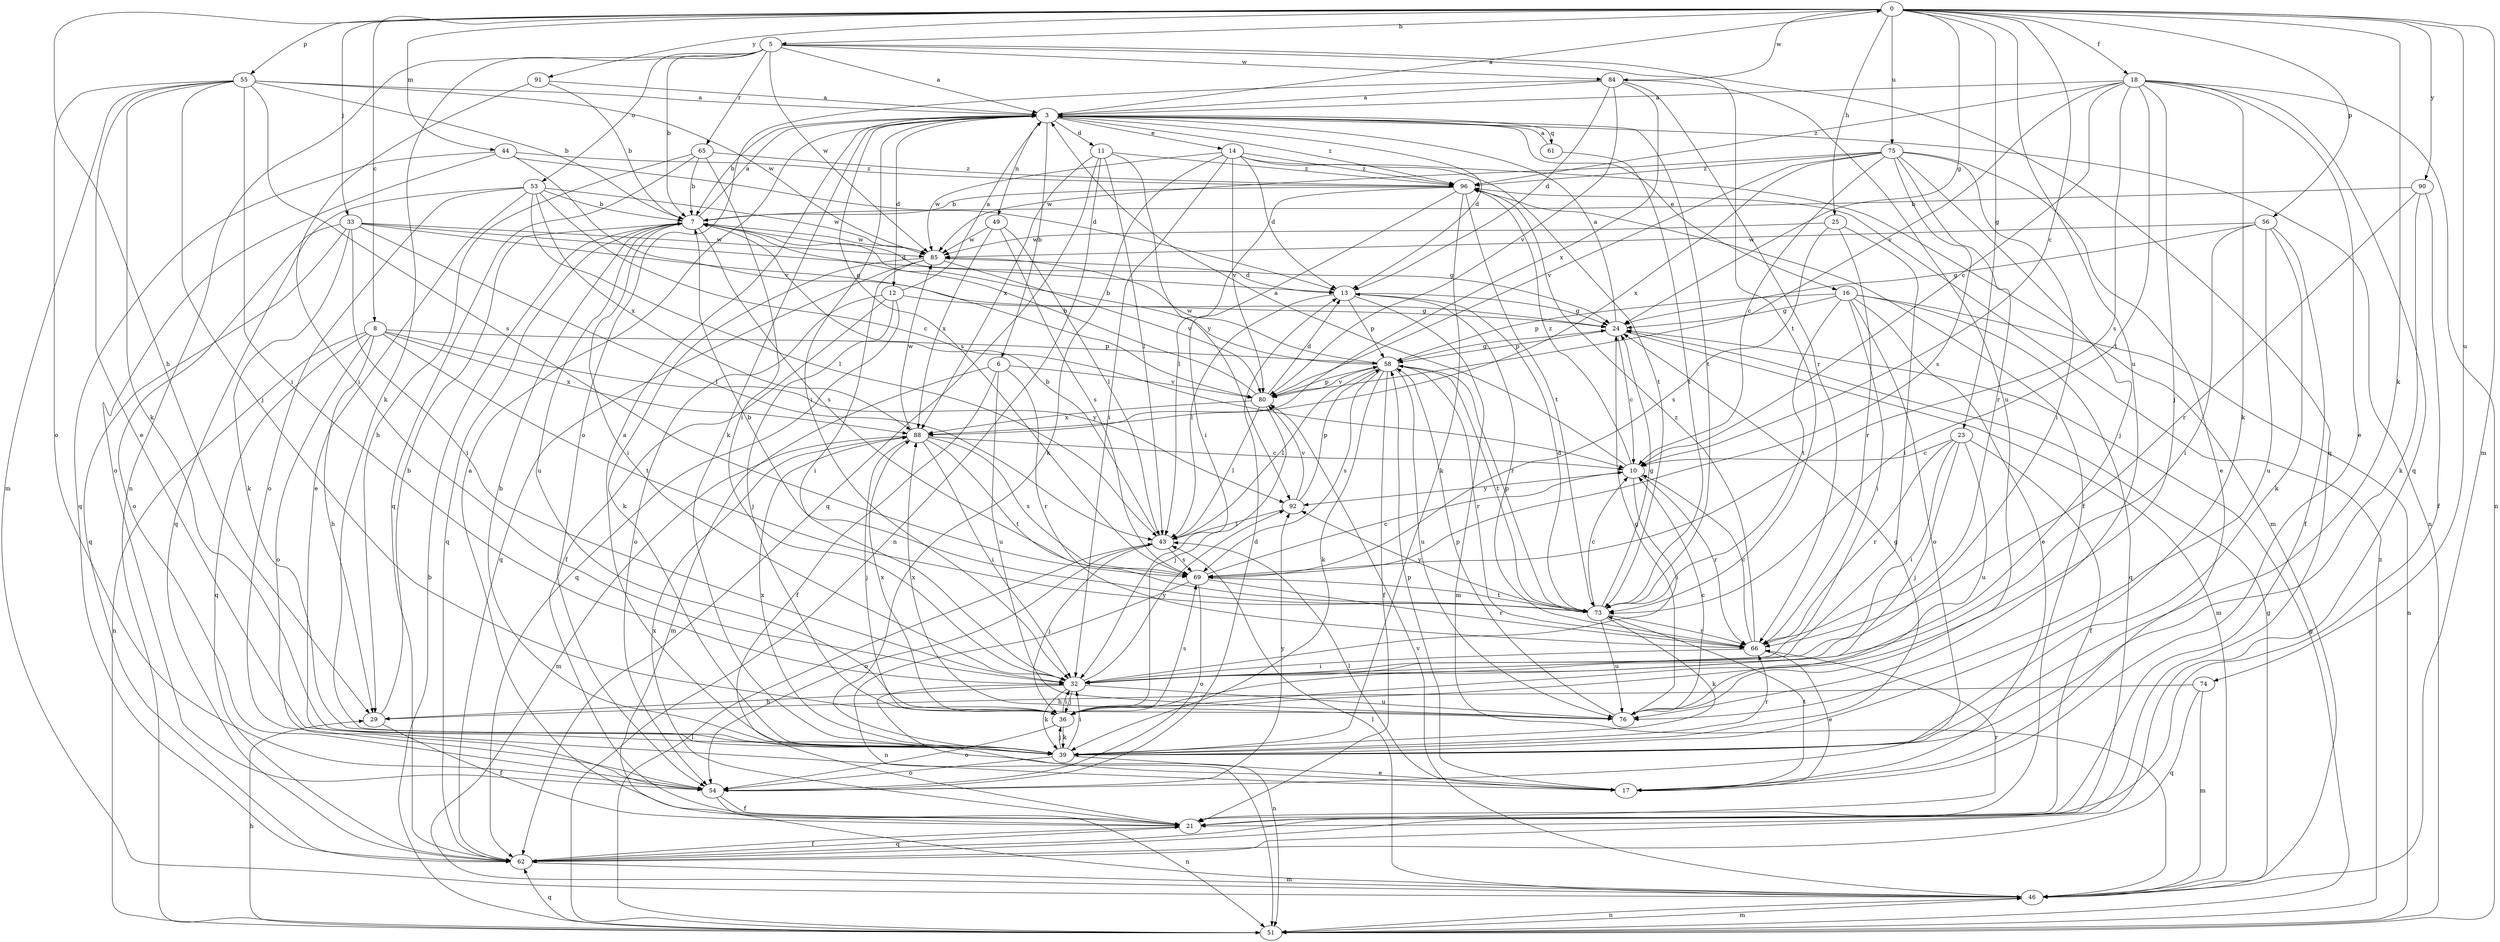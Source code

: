 strict digraph  {
0;
3;
5;
6;
7;
8;
10;
11;
12;
13;
14;
16;
17;
18;
21;
23;
24;
25;
29;
32;
33;
36;
39;
43;
44;
46;
49;
51;
53;
54;
55;
56;
58;
61;
62;
65;
66;
69;
73;
74;
75;
76;
80;
84;
85;
88;
90;
91;
92;
96;
0 -> 5  [label=b];
0 -> 8  [label=c];
0 -> 10  [label=c];
0 -> 18  [label=f];
0 -> 23  [label=g];
0 -> 24  [label=g];
0 -> 25  [label=h];
0 -> 29  [label=h];
0 -> 33  [label=j];
0 -> 39  [label=k];
0 -> 44  [label=m];
0 -> 46  [label=m];
0 -> 55  [label=p];
0 -> 56  [label=p];
0 -> 74  [label=u];
0 -> 75  [label=u];
0 -> 76  [label=u];
0 -> 84  [label=w];
0 -> 90  [label=y];
0 -> 91  [label=y];
3 -> 0  [label=a];
3 -> 6  [label=b];
3 -> 7  [label=b];
3 -> 11  [label=d];
3 -> 12  [label=d];
3 -> 13  [label=d];
3 -> 14  [label=e];
3 -> 16  [label=e];
3 -> 32  [label=i];
3 -> 39  [label=k];
3 -> 49  [label=n];
3 -> 51  [label=n];
3 -> 61  [label=q];
3 -> 69  [label=s];
3 -> 73  [label=t];
3 -> 96  [label=z];
5 -> 3  [label=a];
5 -> 7  [label=b];
5 -> 39  [label=k];
5 -> 51  [label=n];
5 -> 53  [label=o];
5 -> 62  [label=q];
5 -> 65  [label=r];
5 -> 73  [label=t];
5 -> 84  [label=w];
5 -> 85  [label=w];
6 -> 21  [label=f];
6 -> 46  [label=m];
6 -> 66  [label=r];
6 -> 76  [label=u];
6 -> 80  [label=v];
7 -> 3  [label=a];
7 -> 24  [label=g];
7 -> 32  [label=i];
7 -> 62  [label=q];
7 -> 69  [label=s];
7 -> 76  [label=u];
7 -> 85  [label=w];
8 -> 29  [label=h];
8 -> 51  [label=n];
8 -> 54  [label=o];
8 -> 58  [label=p];
8 -> 62  [label=q];
8 -> 73  [label=t];
8 -> 88  [label=x];
8 -> 92  [label=y];
10 -> 3  [label=a];
10 -> 32  [label=i];
10 -> 66  [label=r];
10 -> 92  [label=y];
10 -> 96  [label=z];
11 -> 43  [label=l];
11 -> 51  [label=n];
11 -> 62  [label=q];
11 -> 88  [label=x];
11 -> 92  [label=y];
11 -> 96  [label=z];
12 -> 3  [label=a];
12 -> 21  [label=f];
12 -> 24  [label=g];
12 -> 36  [label=j];
12 -> 54  [label=o];
12 -> 62  [label=q];
13 -> 24  [label=g];
13 -> 43  [label=l];
13 -> 46  [label=m];
13 -> 58  [label=p];
13 -> 66  [label=r];
14 -> 13  [label=d];
14 -> 32  [label=i];
14 -> 39  [label=k];
14 -> 46  [label=m];
14 -> 73  [label=t];
14 -> 80  [label=v];
14 -> 85  [label=w];
14 -> 96  [label=z];
16 -> 17  [label=e];
16 -> 24  [label=g];
16 -> 32  [label=i];
16 -> 51  [label=n];
16 -> 54  [label=o];
16 -> 58  [label=p];
16 -> 62  [label=q];
16 -> 73  [label=t];
17 -> 43  [label=l];
17 -> 58  [label=p];
17 -> 73  [label=t];
18 -> 3  [label=a];
18 -> 10  [label=c];
18 -> 17  [label=e];
18 -> 36  [label=j];
18 -> 39  [label=k];
18 -> 51  [label=n];
18 -> 62  [label=q];
18 -> 69  [label=s];
18 -> 73  [label=t];
18 -> 80  [label=v];
18 -> 96  [label=z];
21 -> 3  [label=a];
21 -> 62  [label=q];
21 -> 66  [label=r];
21 -> 88  [label=x];
23 -> 10  [label=c];
23 -> 21  [label=f];
23 -> 32  [label=i];
23 -> 36  [label=j];
23 -> 66  [label=r];
23 -> 76  [label=u];
24 -> 3  [label=a];
24 -> 10  [label=c];
24 -> 46  [label=m];
24 -> 58  [label=p];
25 -> 32  [label=i];
25 -> 66  [label=r];
25 -> 69  [label=s];
25 -> 85  [label=w];
29 -> 7  [label=b];
29 -> 21  [label=f];
32 -> 29  [label=h];
32 -> 36  [label=j];
32 -> 39  [label=k];
32 -> 51  [label=n];
32 -> 76  [label=u];
32 -> 92  [label=y];
33 -> 13  [label=d];
33 -> 24  [label=g];
33 -> 32  [label=i];
33 -> 39  [label=k];
33 -> 43  [label=l];
33 -> 54  [label=o];
33 -> 62  [label=q];
33 -> 85  [label=w];
36 -> 32  [label=i];
36 -> 39  [label=k];
36 -> 54  [label=o];
36 -> 69  [label=s];
36 -> 88  [label=x];
39 -> 3  [label=a];
39 -> 7  [label=b];
39 -> 17  [label=e];
39 -> 24  [label=g];
39 -> 32  [label=i];
39 -> 36  [label=j];
39 -> 54  [label=o];
39 -> 66  [label=r];
39 -> 88  [label=x];
43 -> 7  [label=b];
43 -> 36  [label=j];
43 -> 54  [label=o];
43 -> 69  [label=s];
44 -> 13  [label=d];
44 -> 54  [label=o];
44 -> 62  [label=q];
44 -> 80  [label=v];
44 -> 96  [label=z];
46 -> 24  [label=g];
46 -> 43  [label=l];
46 -> 51  [label=n];
46 -> 80  [label=v];
49 -> 43  [label=l];
49 -> 69  [label=s];
49 -> 85  [label=w];
49 -> 88  [label=x];
51 -> 7  [label=b];
51 -> 24  [label=g];
51 -> 29  [label=h];
51 -> 43  [label=l];
51 -> 46  [label=m];
51 -> 62  [label=q];
51 -> 96  [label=z];
53 -> 7  [label=b];
53 -> 10  [label=c];
53 -> 17  [label=e];
53 -> 43  [label=l];
53 -> 54  [label=o];
53 -> 62  [label=q];
53 -> 85  [label=w];
53 -> 88  [label=x];
54 -> 13  [label=d];
54 -> 21  [label=f];
54 -> 51  [label=n];
54 -> 92  [label=y];
55 -> 3  [label=a];
55 -> 7  [label=b];
55 -> 17  [label=e];
55 -> 32  [label=i];
55 -> 36  [label=j];
55 -> 39  [label=k];
55 -> 46  [label=m];
55 -> 54  [label=o];
55 -> 69  [label=s];
55 -> 85  [label=w];
56 -> 21  [label=f];
56 -> 24  [label=g];
56 -> 32  [label=i];
56 -> 39  [label=k];
56 -> 76  [label=u];
56 -> 85  [label=w];
58 -> 7  [label=b];
58 -> 21  [label=f];
58 -> 24  [label=g];
58 -> 39  [label=k];
58 -> 43  [label=l];
58 -> 66  [label=r];
58 -> 69  [label=s];
58 -> 73  [label=t];
58 -> 76  [label=u];
58 -> 80  [label=v];
58 -> 85  [label=w];
61 -> 3  [label=a];
61 -> 73  [label=t];
62 -> 21  [label=f];
62 -> 46  [label=m];
65 -> 7  [label=b];
65 -> 29  [label=h];
65 -> 32  [label=i];
65 -> 62  [label=q];
65 -> 96  [label=z];
66 -> 10  [label=c];
66 -> 17  [label=e];
66 -> 32  [label=i];
66 -> 96  [label=z];
69 -> 10  [label=c];
69 -> 51  [label=n];
69 -> 54  [label=o];
69 -> 66  [label=r];
69 -> 73  [label=t];
73 -> 7  [label=b];
73 -> 10  [label=c];
73 -> 13  [label=d];
73 -> 24  [label=g];
73 -> 39  [label=k];
73 -> 58  [label=p];
73 -> 66  [label=r];
73 -> 76  [label=u];
73 -> 92  [label=y];
74 -> 29  [label=h];
74 -> 46  [label=m];
74 -> 62  [label=q];
75 -> 10  [label=c];
75 -> 17  [label=e];
75 -> 32  [label=i];
75 -> 36  [label=j];
75 -> 66  [label=r];
75 -> 69  [label=s];
75 -> 80  [label=v];
75 -> 85  [label=w];
75 -> 88  [label=x];
75 -> 96  [label=z];
76 -> 10  [label=c];
76 -> 24  [label=g];
76 -> 58  [label=p];
76 -> 88  [label=x];
80 -> 7  [label=b];
80 -> 13  [label=d];
80 -> 36  [label=j];
80 -> 43  [label=l];
80 -> 58  [label=p];
80 -> 88  [label=x];
84 -> 3  [label=a];
84 -> 13  [label=d];
84 -> 54  [label=o];
84 -> 66  [label=r];
84 -> 76  [label=u];
84 -> 80  [label=v];
84 -> 88  [label=x];
85 -> 13  [label=d];
85 -> 32  [label=i];
85 -> 39  [label=k];
85 -> 62  [label=q];
85 -> 80  [label=v];
88 -> 10  [label=c];
88 -> 32  [label=i];
88 -> 36  [label=j];
88 -> 46  [label=m];
88 -> 69  [label=s];
88 -> 73  [label=t];
88 -> 85  [label=w];
90 -> 7  [label=b];
90 -> 21  [label=f];
90 -> 39  [label=k];
90 -> 66  [label=r];
91 -> 3  [label=a];
91 -> 7  [label=b];
91 -> 32  [label=i];
92 -> 43  [label=l];
92 -> 58  [label=p];
92 -> 80  [label=v];
96 -> 7  [label=b];
96 -> 21  [label=f];
96 -> 32  [label=i];
96 -> 39  [label=k];
96 -> 43  [label=l];
96 -> 73  [label=t];
}

